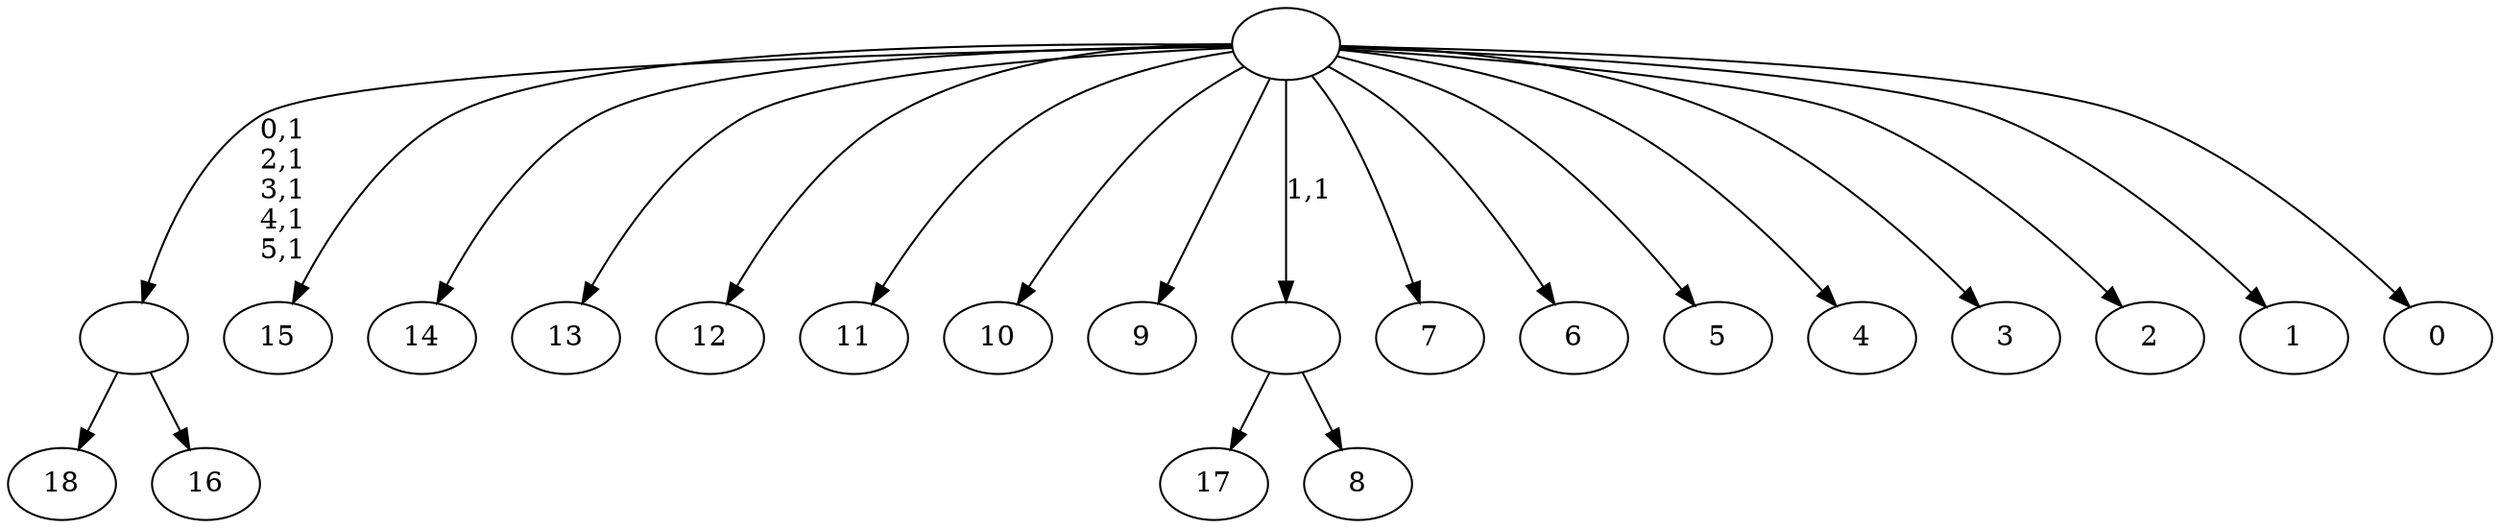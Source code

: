 digraph T {
	25 [label="18"]
	24 [label="17"]
	23 [label="16"]
	22 [label=""]
	17 [label="15"]
	16 [label="14"]
	15 [label="13"]
	14 [label="12"]
	13 [label="11"]
	12 [label="10"]
	11 [label="9"]
	10 [label="8"]
	9 [label=""]
	8 [label="7"]
	7 [label="6"]
	6 [label="5"]
	5 [label="4"]
	4 [label="3"]
	3 [label="2"]
	2 [label="1"]
	1 [label="0"]
	0 [label=""]
	22 -> 25 [label=""]
	22 -> 23 [label=""]
	9 -> 24 [label=""]
	9 -> 10 [label=""]
	0 -> 22 [label="0,1\n2,1\n3,1\n4,1\n5,1"]
	0 -> 17 [label=""]
	0 -> 16 [label=""]
	0 -> 15 [label=""]
	0 -> 14 [label=""]
	0 -> 13 [label=""]
	0 -> 12 [label=""]
	0 -> 11 [label=""]
	0 -> 9 [label="1,1"]
	0 -> 8 [label=""]
	0 -> 7 [label=""]
	0 -> 6 [label=""]
	0 -> 5 [label=""]
	0 -> 4 [label=""]
	0 -> 3 [label=""]
	0 -> 2 [label=""]
	0 -> 1 [label=""]
}
